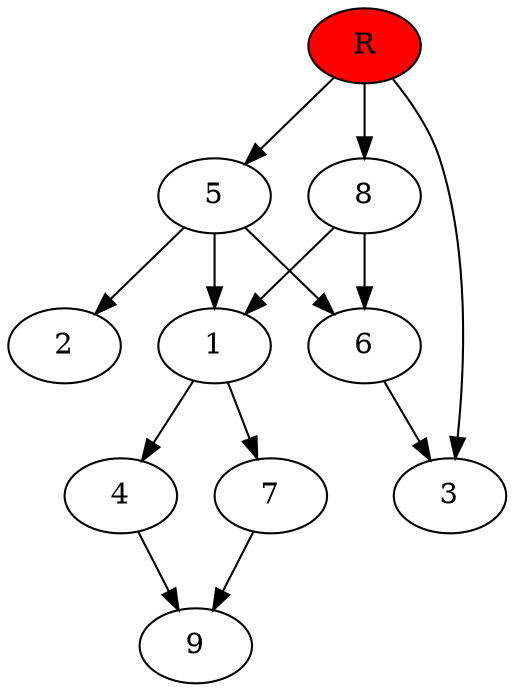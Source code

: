 digraph prb24546 {
	1
	2
	3
	4
	5
	6
	7
	8
	R [fillcolor="#ff0000" style=filled]
	1 -> 4
	1 -> 7
	4 -> 9
	5 -> 1
	5 -> 2
	5 -> 6
	6 -> 3
	7 -> 9
	8 -> 1
	8 -> 6
	R -> 3
	R -> 5
	R -> 8
}
